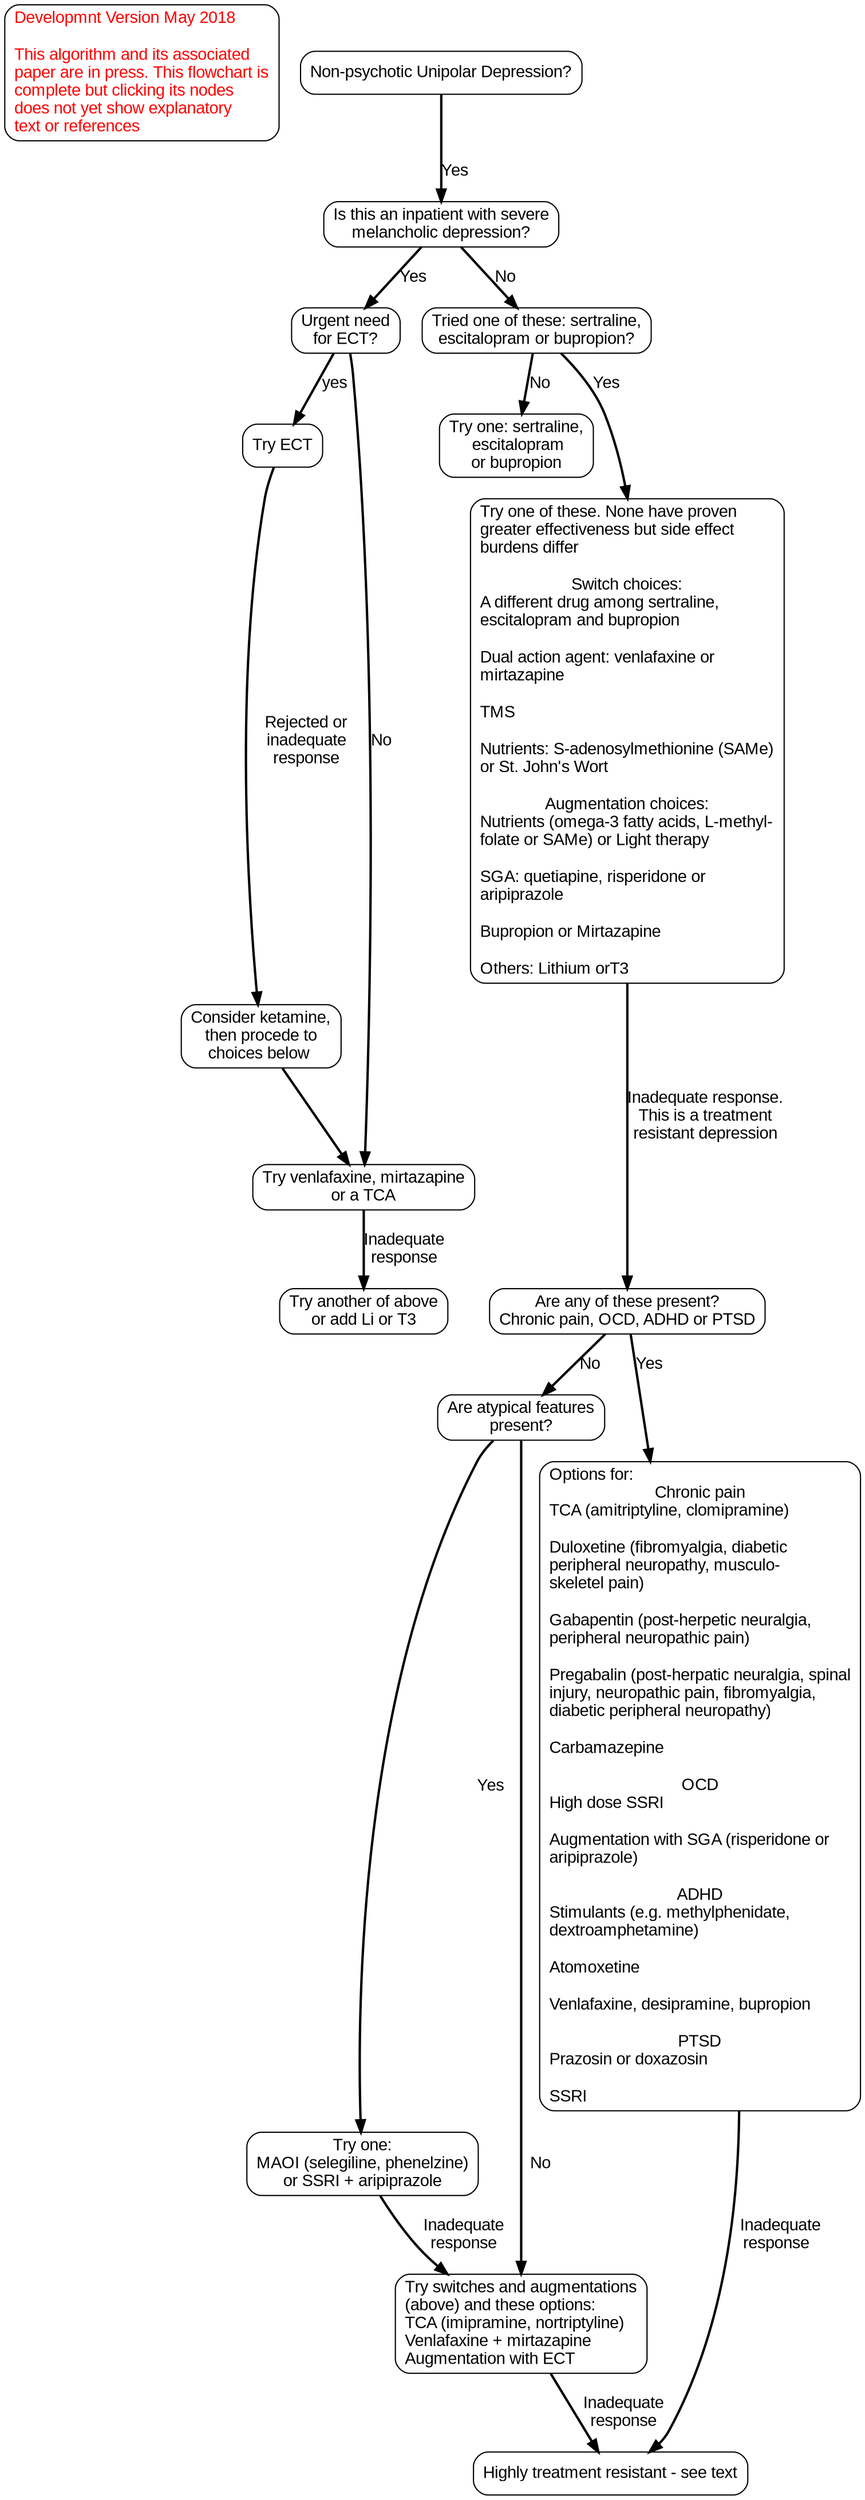 // 4/28/18 version  updated 5/2/18
// https://dreampuf.github.io/GraphvizOnline/
 
digraph G {
graph [ fontsize="12.0" ];
compound=true;
node [shape="box", fontname="Arial", style="bold"];
edge [shape="box", fontname="Arial", style="bold"];
//subgraph group1{
back           [id=goBack label="Developmnt Version May 2018\l\nThis algorithm and its associated\lpaper are in press. This flowchart is\lcomplete but clicking its nodes\ldoes not yet show explanatory\ltext or references\l", fontcolor="red", style=rounded,  URL="javascript:navButton('-')"];
depression          [id=diagnosis label="Non-psychotic Unipolar Depression?", style=filled, style=rounded,URL=placholder];
svrMel                 [id=svrMel label="Is this an inpatient with severe\nmelancholic depression?",style=filled, style=rounded, URL=placeholder];
depression -> svrMel [label="Yes"];
svrMel -> needEct   [label= "Yes"];
{  rank=same;
	 melanAntidep_2 comorbid;
 }
//-------------Melancholic depression -------------------------------------
needEct              [id=needEct label="Urgent need\nfor ECT?",style=filled, style=rounded, URL=placeholder];
ect                      [id=ect label="Try ECT",style=filled, style=rounded, URL=placeholder];
ketamine             [id=ketamine label="Consider ketamine,\nthen procede to\nchoices below ",style=filled, style=rounded, URL=placeholder];
melanAntidep_1 [id=melanAntidep_1 label="Try venlafaxine, mirtazapine\nor a TCA",style=filled, style=rounded, URL=placeholder];
melanAntidep_2 [id=melanAntidep_2 label="Try another of above\nor add Li or T3",style=filled, style=rounded, URL=placeholder];
needEct -> ect [label="yes"];
ect -> ketamine [label="Rejected or\ninadequate\nresponse"];
melanAntidep_1 -> melanAntidep_2 [label="Inadequate\nresponse"];
needEct -> melanAntidep_1 [label="No"];
//--------- Main algo path ------------
mainFirstDrugs   [id=mainFirstDrugs label="Tried one of these: sertraline,\nescitalopram or bupropion?",style=filled, style=rounded, URL=placeholder];
mainFirstDrugs   [id=mainFirstDrugs label="Tried one of these: sertraline,\nescitalopram or bupropion?",style=filled, style=rounded, URL=placeholder];
tryMainDrugs     [id=tryMainDrugs label="Try one: sertraline,\n escitalopram\nor bupropion",style=filled, style=rounded, URL=placeholder];
options               [id=optionsCluster label="Try one of these. None have proven\lgreater effectiveness but side effect\lburdens differ\l\nSwitch choices:\nA different drug among sertraline,\lescitalopram and bupropion\l\nDual action agent: venlafaxine or\lmirtazapine\l\nTMS\l\nNutrients: S-adenosylmethionine (SAMe)\lor St. John's Wort\l\nAugmentation choices:\nNutrients (omega-3 fatty acids, L-methyl-\lfolate or SAMe) or Light therapy\l\nSGA: quetiapine, risperidone or\laripiprazole\l\nBupropion or Mirtazapine\l\nOthers: Lithium orT3\l", shape="box",style=filled, style=rounded, URL=placeholder];
svrMel  -> mainFirstDrugs [label="No"];
ketamine  -> melanAntidep_1; 
mainFirstDrugs -> tryMainDrugs   [label= "No"];
mainFirstDrugs -> options   [label= "Yes"]
//--------------------------- Treatment resistent depression ---------------------------------------
comorbid               [id=comorbid label="Are any of these present?\nChronic pain, OCD, ADHD or PTSD",style=filled, style=rounded, URL=placeholder];
atypicalQuest        [id=atypicalQuest label="Are atypical features\npresent?",style=filled, style=rounded, URL=placeholder];
comoOptions         [id=comoOptions label="Options for:\lChronic pain\nTCA (amitriptyline, clomipramine)\l\nDuloxetine (fibromyalgia, diabetic\lperipheral neuropathy, musculo-\lskeletel pain)\l\nGabapentin (post-herpetic neuralgia,\lperipheral neuropathic pain)\l\nPregabalin (post-herpatic neuralgia, spinal\linjury, neuropathic pain, fibromyalgia,\ldiabetic peripheral neuropathy)\l\nCarbamazepine\l\nOCD\nHigh dose SSRI\l\nAugmentation with SGA (risperidone or\laripiprazole)\l\nADHD\nStimulants (e.g. methylphenidate,\ldextroamphetamine)\l\nAtomoxetine\l\nVenlafaxine, desipramine, bupropion\l
PTSD\nPrazosin or doxazosin\l\nSSRI\l",style=filled, style=rounded, URL=placeholder];
options  -> comorbid [label="Inadequate response.\nThis is a treatment\nresistant depression"];
comorbid  -> atypicalQuest [label="No"];
comorbid  -> comoOptions [label="Yes"];
//---------Atypical depression --------------------------------------
treatAtypical           [id=treatAtypical label="Try one:\nMAOI (selegiline, phenelzine)\nor SSRI + aripiprazole",style=filled, style=rounded, URL=placeholder];
atypicalFailed          [id=atypicalFailed label="Try switches and augmentations\l(above) and these options:\lTCA (imipramine, nortriptyline)\lVenlafaxine + mirtazapine\lAugmentation with ECT\l",style=filled, style=rounded, URL=placeholder];
atypicalQuest ->treatAtypical  [label="Yes"];
treatAtypical ->atypicalFailed   [label="Inadequate\nresponse"];
atypicalQuest ->atypicalFailed  [label="  No"];
//------------------------------------------------ Final Node -------------------------------
highlyResistant        [id=highlyResistant label="Highly treatment resistant - see text",style=filled, style=rounded, URL=placeholder];
comoOptions ->highlyResistant   [label="  Inadequate\nresponse"];
atypicalFailed ->highlyResistant   [label="Inadequate\nresponse"];
}